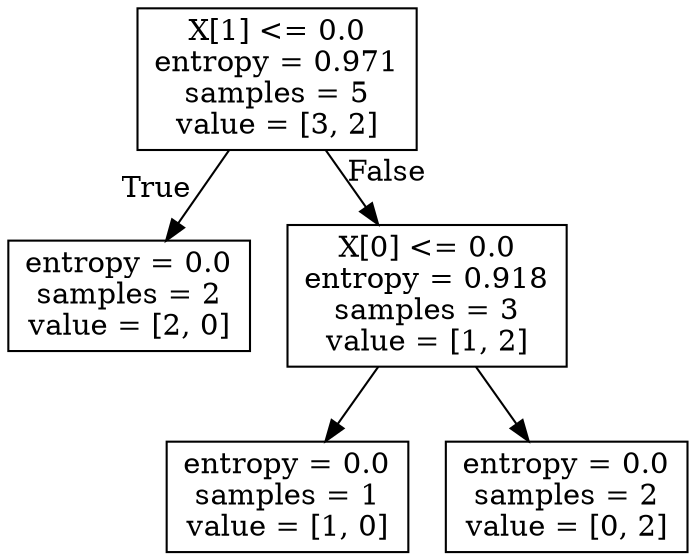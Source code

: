 digraph Tree {
node [shape=box] ;
0 [label="X[1] <= 0.0\nentropy = 0.971\nsamples = 5\nvalue = [3, 2]"] ;
1 [label="entropy = 0.0\nsamples = 2\nvalue = [2, 0]"] ;
0 -> 1 [labeldistance=2.5, labelangle=45, headlabel="True"] ;
2 [label="X[0] <= 0.0\nentropy = 0.918\nsamples = 3\nvalue = [1, 2]"] ;
0 -> 2 [labeldistance=2.5, labelangle=-45, headlabel="False"] ;
3 [label="entropy = 0.0\nsamples = 1\nvalue = [1, 0]"] ;
2 -> 3 ;
4 [label="entropy = 0.0\nsamples = 2\nvalue = [0, 2]"] ;
2 -> 4 ;
}